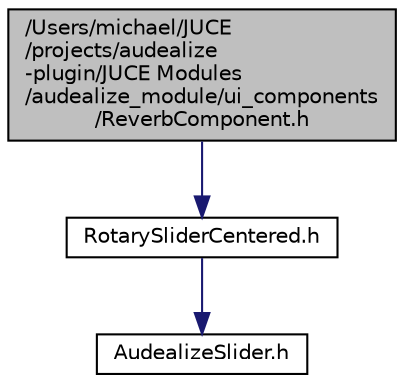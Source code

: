 digraph "/Users/michael/JUCE/projects/audealize-plugin/JUCE Modules/audealize_module/ui_components/ReverbComponent.h"
{
  edge [fontname="Helvetica",fontsize="10",labelfontname="Helvetica",labelfontsize="10"];
  node [fontname="Helvetica",fontsize="10",shape=record];
  Node1 [label="/Users/michael/JUCE\l/projects/audealize\l-plugin/JUCE Modules\l/audealize_module/ui_components\l/ReverbComponent.h",height=0.2,width=0.4,color="black", fillcolor="grey75", style="filled", fontcolor="black"];
  Node1 -> Node2 [color="midnightblue",fontsize="10",style="solid",fontname="Helvetica"];
  Node2 [label="RotarySliderCentered.h",height=0.2,width=0.4,color="black", fillcolor="white", style="filled",URL="$_rotary_slider_centered_8h.html"];
  Node2 -> Node3 [color="midnightblue",fontsize="10",style="solid",fontname="Helvetica"];
  Node3 [label="AudealizeSlider.h",height=0.2,width=0.4,color="black", fillcolor="white", style="filled",URL="$_audealize_slider_8h.html"];
}
